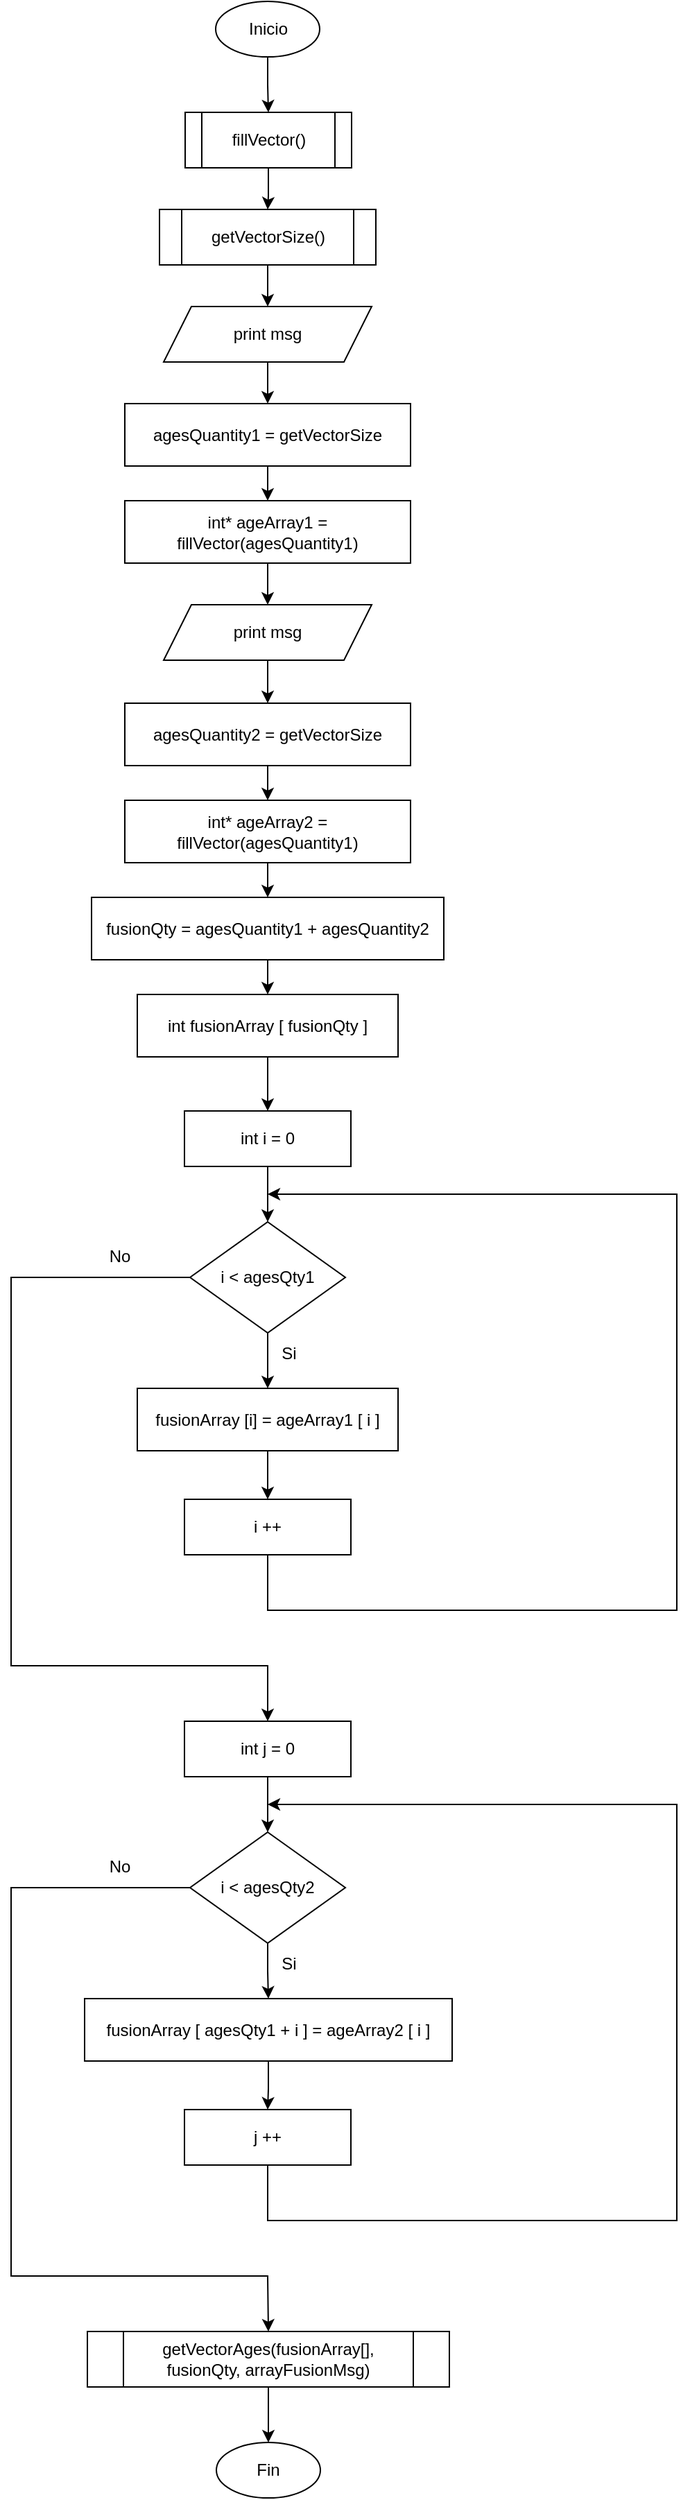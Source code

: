 <mxfile version="20.5.3" type="embed"><diagram id="mZmNjcs3R2Ll3cJTrSu-" name="Page-1"><mxGraphModel dx="1054" dy="756" grid="1" gridSize="10" guides="1" tooltips="1" connect="1" arrows="1" fold="1" page="1" pageScale="1" pageWidth="850" pageHeight="1100" math="0" shadow="0"><root><mxCell id="0"/><mxCell id="1" parent="0"/><mxCell id="49" value="" style="edgeStyle=orthogonalEdgeStyle;rounded=0;orthogonalLoop=1;jettySize=auto;html=1;" parent="1" source="50" target="52" edge="1"><mxGeometry relative="1" as="geometry"><mxPoint x="425.5" y="120" as="targetPoint"/></mxGeometry></mxCell><mxCell id="50" value="Inicio" style="ellipse;whiteSpace=wrap;html=1;" parent="1" vertex="1"><mxGeometry x="387.5" y="40" width="75" height="40" as="geometry"/></mxCell><mxCell id="51" value="" style="edgeStyle=orthogonalEdgeStyle;rounded=0;orthogonalLoop=1;jettySize=auto;html=1;entryX=0.5;entryY=0;entryDx=0;entryDy=0;" parent="1" source="52" target="54" edge="1"><mxGeometry relative="1" as="geometry"><mxPoint x="425.5" y="200" as="targetPoint"/></mxGeometry></mxCell><mxCell id="52" value="fillVector()" style="shape=process;whiteSpace=wrap;html=1;backgroundOutline=1;" parent="1" vertex="1"><mxGeometry x="365.5" y="120" width="120" height="40" as="geometry"/></mxCell><mxCell id="53" style="edgeStyle=orthogonalEdgeStyle;rounded=0;orthogonalLoop=1;jettySize=auto;html=1;entryX=0.5;entryY=0;entryDx=0;entryDy=0;" parent="1" source="54" target="64" edge="1"><mxGeometry relative="1" as="geometry"/></mxCell><mxCell id="54" value="getVectorSize()" style="shape=process;whiteSpace=wrap;html=1;backgroundOutline=1;" parent="1" vertex="1"><mxGeometry x="347" y="190" width="156" height="40" as="geometry"/></mxCell><mxCell id="55" style="edgeStyle=orthogonalEdgeStyle;rounded=0;orthogonalLoop=1;jettySize=auto;html=1;entryX=0.5;entryY=0;entryDx=0;entryDy=0;" parent="1" source="56" target="57" edge="1"><mxGeometry relative="1" as="geometry"/></mxCell><mxCell id="56" value="agesQuantity1 = getVectorSize" style="rounded=0;whiteSpace=wrap;html=1;" parent="1" vertex="1"><mxGeometry x="322" y="330" width="206" height="45" as="geometry"/></mxCell><mxCell id="57" value="int* ageArray1 = fillVector(agesQuantity1)" style="rounded=0;whiteSpace=wrap;html=1;" parent="1" vertex="1"><mxGeometry x="322" y="400" width="206" height="45" as="geometry"/></mxCell><mxCell id="59" style="edgeStyle=orthogonalEdgeStyle;rounded=0;orthogonalLoop=1;jettySize=auto;html=1;entryX=0.5;entryY=0;entryDx=0;entryDy=0;" parent="1" source="60" target="62" edge="1"><mxGeometry relative="1" as="geometry"/></mxCell><mxCell id="60" value="agesQuantity2 = getVectorSize" style="rounded=0;whiteSpace=wrap;html=1;" parent="1" vertex="1"><mxGeometry x="322" y="546" width="206" height="45" as="geometry"/></mxCell><mxCell id="61" style="edgeStyle=orthogonalEdgeStyle;rounded=0;orthogonalLoop=1;jettySize=auto;html=1;entryX=0.5;entryY=0;entryDx=0;entryDy=0;" parent="1" source="62" target="101" edge="1"><mxGeometry relative="1" as="geometry"><mxPoint x="425" y="686" as="targetPoint"/></mxGeometry></mxCell><mxCell id="62" value="int* ageArray2 = fillVector(agesQuantity1)" style="rounded=0;whiteSpace=wrap;html=1;" parent="1" vertex="1"><mxGeometry x="322" y="616" width="206" height="45" as="geometry"/></mxCell><mxCell id="63" style="edgeStyle=orthogonalEdgeStyle;rounded=0;orthogonalLoop=1;jettySize=auto;html=1;" parent="1" source="64" target="56" edge="1"><mxGeometry relative="1" as="geometry"/></mxCell><mxCell id="64" value="print msg" style="shape=parallelogram;perimeter=parallelogramPerimeter;whiteSpace=wrap;html=1;fixedSize=1;" parent="1" vertex="1"><mxGeometry x="350" y="260" width="150" height="40" as="geometry"/></mxCell><mxCell id="98" style="edgeStyle=orthogonalEdgeStyle;rounded=0;orthogonalLoop=1;jettySize=auto;html=1;entryX=0.5;entryY=0;entryDx=0;entryDy=0;" parent="1" source="97" target="318" edge="1"><mxGeometry relative="1" as="geometry"><mxPoint x="425" y="840" as="targetPoint"/></mxGeometry></mxCell><mxCell id="97" value="int fusionArray [ fusionQty ]" style="rounded=0;whiteSpace=wrap;html=1;" parent="1" vertex="1"><mxGeometry x="331" y="756" width="188" height="45" as="geometry"/></mxCell><mxCell id="102" style="edgeStyle=orthogonalEdgeStyle;rounded=0;orthogonalLoop=1;jettySize=auto;html=1;entryX=0.5;entryY=0;entryDx=0;entryDy=0;" parent="1" source="101" target="97" edge="1"><mxGeometry relative="1" as="geometry"/></mxCell><mxCell id="101" value="fusionQty = agesQuantity1 + agesQuantity2" style="rounded=0;whiteSpace=wrap;html=1;" parent="1" vertex="1"><mxGeometry x="298" y="686" width="254" height="45" as="geometry"/></mxCell><mxCell id="103" style="edgeStyle=orthogonalEdgeStyle;rounded=0;orthogonalLoop=1;jettySize=auto;html=1;entryX=0.5;entryY=0;entryDx=0;entryDy=0;exitX=0.5;exitY=1;exitDx=0;exitDy=0;" parent="1" source="57" target="105" edge="1"><mxGeometry relative="1" as="geometry"><mxPoint x="425" y="445" as="sourcePoint"/></mxGeometry></mxCell><mxCell id="104" style="edgeStyle=orthogonalEdgeStyle;rounded=0;orthogonalLoop=1;jettySize=auto;html=1;entryX=0.5;entryY=0;entryDx=0;entryDy=0;" parent="1" source="105" target="60" edge="1"><mxGeometry relative="1" as="geometry"><mxPoint x="425" y="521" as="targetPoint"/></mxGeometry></mxCell><mxCell id="105" value="print msg" style="shape=parallelogram;perimeter=parallelogramPerimeter;whiteSpace=wrap;html=1;fixedSize=1;" parent="1" vertex="1"><mxGeometry x="350" y="475" width="150" height="40" as="geometry"/></mxCell><mxCell id="317" value="" style="edgeStyle=orthogonalEdgeStyle;rounded=0;orthogonalLoop=1;jettySize=auto;html=1;" edge="1" parent="1" source="315" target="316"><mxGeometry relative="1" as="geometry"/></mxCell><mxCell id="315" value="getVectorAges(fusionArray[], fusionQty, arrayFusionMsg)" style="shape=process;whiteSpace=wrap;html=1;backgroundOutline=1;" vertex="1" parent="1"><mxGeometry x="295" y="1720" width="261" height="40" as="geometry"/></mxCell><mxCell id="316" value="Fin" style="ellipse;whiteSpace=wrap;html=1;" vertex="1" parent="1"><mxGeometry x="388" y="1800" width="75" height="40" as="geometry"/></mxCell><mxCell id="318" value="int i = 0" style="whiteSpace=wrap;html=1;rounded=0;" vertex="1" parent="1"><mxGeometry x="365" y="840" width="120" height="40" as="geometry"/></mxCell><mxCell id="319" value="" style="edgeStyle=orthogonalEdgeStyle;rounded=0;orthogonalLoop=1;jettySize=auto;html=1;exitX=0.5;exitY=1;exitDx=0;exitDy=0;" edge="1" parent="1" source="318" target="321"><mxGeometry relative="1" as="geometry"><mxPoint x="425" y="880" as="sourcePoint"/></mxGeometry></mxCell><mxCell id="320" style="edgeStyle=orthogonalEdgeStyle;rounded=0;orthogonalLoop=1;jettySize=auto;html=1;entryX=0.5;entryY=0;entryDx=0;entryDy=0;" edge="1" parent="1" source="321" target="334"><mxGeometry relative="1" as="geometry"><mxPoint x="425.5" y="1040" as="targetPoint"/></mxGeometry></mxCell><mxCell id="321" value="i &amp;lt; agesQty1" style="rhombus;whiteSpace=wrap;html=1;rounded=0;" vertex="1" parent="1"><mxGeometry x="369" y="920" width="112" height="80" as="geometry"/></mxCell><mxCell id="330" value="" style="endArrow=classic;html=1;rounded=0;exitX=0.5;exitY=1;exitDx=0;exitDy=0;" edge="1" parent="1" source="335"><mxGeometry width="50" height="50" relative="1" as="geometry"><mxPoint x="425" y="1180" as="sourcePoint"/><mxPoint x="425" y="900" as="targetPoint"/><Array as="points"><mxPoint x="425" y="1200"/><mxPoint x="720" y="1200"/><mxPoint x="720" y="900"/></Array></mxGeometry></mxCell><mxCell id="331" value="Si" style="text;html=1;align=center;verticalAlign=middle;resizable=0;points=[];autosize=1;strokeColor=none;fillColor=none;" vertex="1" parent="1"><mxGeometry x="425" y="1000" width="30" height="30" as="geometry"/></mxCell><mxCell id="332" value="" style="endArrow=classic;html=1;rounded=0;exitX=0;exitY=0.5;exitDx=0;exitDy=0;entryX=0.5;entryY=0;entryDx=0;entryDy=0;" edge="1" parent="1" source="321" target="337"><mxGeometry width="50" height="50" relative="1" as="geometry"><mxPoint x="380" y="1060" as="sourcePoint"/><mxPoint x="425" y="1280" as="targetPoint"/><Array as="points"><mxPoint x="240" y="960"/><mxPoint x="240" y="1240"/><mxPoint x="425" y="1240"/></Array></mxGeometry></mxCell><mxCell id="333" value="No" style="text;html=1;align=center;verticalAlign=middle;resizable=0;points=[];autosize=1;strokeColor=none;fillColor=none;" vertex="1" parent="1"><mxGeometry x="298" y="930" width="40" height="30" as="geometry"/></mxCell><mxCell id="336" style="edgeStyle=orthogonalEdgeStyle;rounded=0;orthogonalLoop=1;jettySize=auto;html=1;entryX=0.5;entryY=0;entryDx=0;entryDy=0;" edge="1" parent="1" source="334" target="335"><mxGeometry relative="1" as="geometry"/></mxCell><mxCell id="334" value="fusionArray [i] = ageArray1 [ i ]" style="rounded=0;whiteSpace=wrap;html=1;" vertex="1" parent="1"><mxGeometry x="331" y="1040" width="188" height="45" as="geometry"/></mxCell><mxCell id="335" value="i ++" style="whiteSpace=wrap;html=1;rounded=0;" vertex="1" parent="1"><mxGeometry x="365" y="1120" width="120" height="40" as="geometry"/></mxCell><mxCell id="337" value="int j = 0" style="whiteSpace=wrap;html=1;rounded=0;" vertex="1" parent="1"><mxGeometry x="365" y="1280" width="120" height="40" as="geometry"/></mxCell><mxCell id="338" value="" style="edgeStyle=orthogonalEdgeStyle;rounded=0;orthogonalLoop=1;jettySize=auto;html=1;exitX=0.5;exitY=1;exitDx=0;exitDy=0;" edge="1" parent="1" source="337" target="340"><mxGeometry relative="1" as="geometry"><mxPoint x="425" y="1320" as="sourcePoint"/></mxGeometry></mxCell><mxCell id="339" style="edgeStyle=orthogonalEdgeStyle;rounded=0;orthogonalLoop=1;jettySize=auto;html=1;entryX=0.5;entryY=0;entryDx=0;entryDy=0;" edge="1" parent="1" source="340" target="346"><mxGeometry relative="1" as="geometry"><mxPoint x="425.5" y="1480" as="targetPoint"/></mxGeometry></mxCell><mxCell id="340" value="i &amp;lt; agesQty2" style="rhombus;whiteSpace=wrap;html=1;rounded=0;" vertex="1" parent="1"><mxGeometry x="369" y="1360" width="112" height="80" as="geometry"/></mxCell><mxCell id="341" value="" style="endArrow=classic;html=1;rounded=0;exitX=0.5;exitY=1;exitDx=0;exitDy=0;" edge="1" parent="1" source="347"><mxGeometry width="50" height="50" relative="1" as="geometry"><mxPoint x="425" y="1620" as="sourcePoint"/><mxPoint x="425" y="1340" as="targetPoint"/><Array as="points"><mxPoint x="425" y="1640"/><mxPoint x="720" y="1640"/><mxPoint x="720" y="1340"/></Array></mxGeometry></mxCell><mxCell id="342" value="Si" style="text;html=1;align=center;verticalAlign=middle;resizable=0;points=[];autosize=1;strokeColor=none;fillColor=none;" vertex="1" parent="1"><mxGeometry x="425" y="1440" width="30" height="30" as="geometry"/></mxCell><mxCell id="343" value="" style="endArrow=classic;html=1;rounded=0;exitX=0;exitY=0.5;exitDx=0;exitDy=0;entryX=0.5;entryY=0;entryDx=0;entryDy=0;" edge="1" parent="1" source="340" target="315"><mxGeometry width="50" height="50" relative="1" as="geometry"><mxPoint x="380" y="1500" as="sourcePoint"/><mxPoint x="425" y="1720" as="targetPoint"/><Array as="points"><mxPoint x="240" y="1400"/><mxPoint x="240" y="1680"/><mxPoint x="425" y="1680"/></Array></mxGeometry></mxCell><mxCell id="344" value="No" style="text;html=1;align=center;verticalAlign=middle;resizable=0;points=[];autosize=1;strokeColor=none;fillColor=none;" vertex="1" parent="1"><mxGeometry x="298" y="1370" width="40" height="30" as="geometry"/></mxCell><mxCell id="345" style="edgeStyle=orthogonalEdgeStyle;rounded=0;orthogonalLoop=1;jettySize=auto;html=1;entryX=0.5;entryY=0;entryDx=0;entryDy=0;" edge="1" parent="1" source="346" target="347"><mxGeometry relative="1" as="geometry"/></mxCell><mxCell id="346" value="fusionArray [ agesQty1 + i ] = ageArray2 [ i ]" style="rounded=0;whiteSpace=wrap;html=1;" vertex="1" parent="1"><mxGeometry x="293" y="1480" width="265" height="45" as="geometry"/></mxCell><mxCell id="347" value="j ++" style="whiteSpace=wrap;html=1;rounded=0;" vertex="1" parent="1"><mxGeometry x="365" y="1560" width="120" height="40" as="geometry"/></mxCell></root></mxGraphModel></diagram></mxfile>